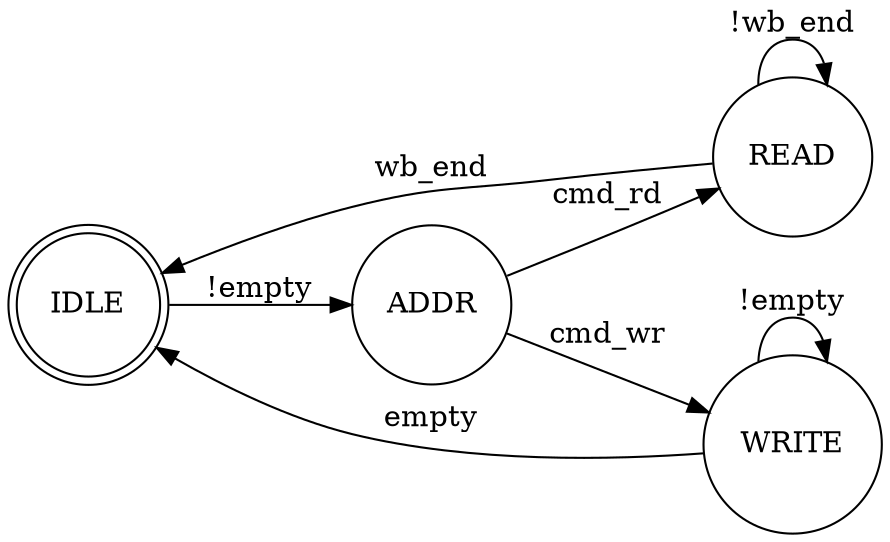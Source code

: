 digraph PCI_WB_State_Machine {
	rankdir	= LR;		// What does this do?
	size	= "8,5";	// What does this do?
	node [shape = doublecircle]; IDLE;
	node [shape = circle]
	IDLE	-> ADDR	[label = "!empty"];
	ADDR	-> READ	[label = "cmd_rd"];
	ADDR	-> WRITE[label = "cmd_wr"];
	READ	-> IDLE	[label = "wb_end"];
	WRITE	-> IDLE	[label = "empty"];
	READ	-> READ	[label = "!wb_end"];
	WRITE	-> WRITE[label = "!empty"];
}
